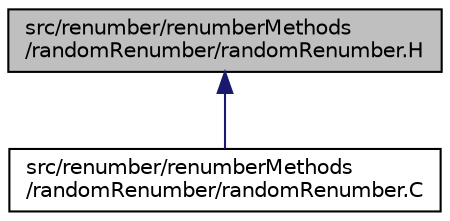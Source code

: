 digraph "src/renumber/renumberMethods/randomRenumber/randomRenumber.H"
{
  bgcolor="transparent";
  edge [fontname="Helvetica",fontsize="10",labelfontname="Helvetica",labelfontsize="10"];
  node [fontname="Helvetica",fontsize="10",shape=record];
  Node1 [label="src/renumber/renumberMethods\l/randomRenumber/randomRenumber.H",height=0.2,width=0.4,color="black", fillcolor="grey75", style="filled", fontcolor="black"];
  Node1 -> Node2 [dir="back",color="midnightblue",fontsize="10",style="solid",fontname="Helvetica"];
  Node2 [label="src/renumber/renumberMethods\l/randomRenumber/randomRenumber.C",height=0.2,width=0.4,color="black",URL="$a09667.html"];
}
